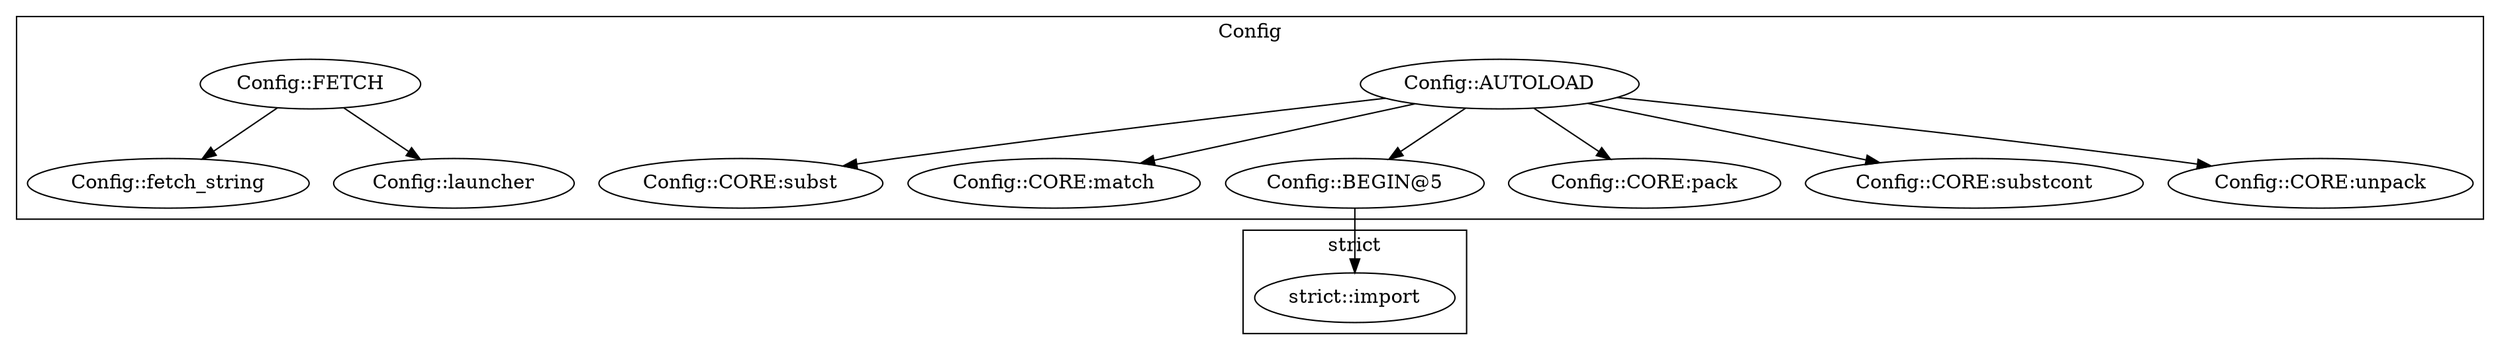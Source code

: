 digraph {
graph [overlap=false]
subgraph cluster_Config {
	label="Config";
	"Config::CORE:subst";
	"Config::CORE:match";
	"Config::BEGIN@5";
	"Config::fetch_string";
	"Config::AUTOLOAD";
	"Config::CORE:pack";
	"Config::launcher";
	"Config::CORE:substcont";
	"Config::CORE:unpack";
	"Config::FETCH";
}
subgraph cluster_strict {
	label="strict";
	"strict::import";
}
"Config::AUTOLOAD" -> "Config::CORE:match";
"Config::AUTOLOAD" -> "Config::CORE:pack";
"Config::AUTOLOAD" -> "Config::CORE:substcont";
"Config::FETCH" -> "Config::fetch_string";
"Config::FETCH" -> "Config::launcher";
"Config::AUTOLOAD" -> "Config::CORE:unpack";
"Config::AUTOLOAD" -> "Config::BEGIN@5";
"Config::AUTOLOAD" -> "Config::CORE:subst";
"Config::BEGIN@5" -> "strict::import";
}
